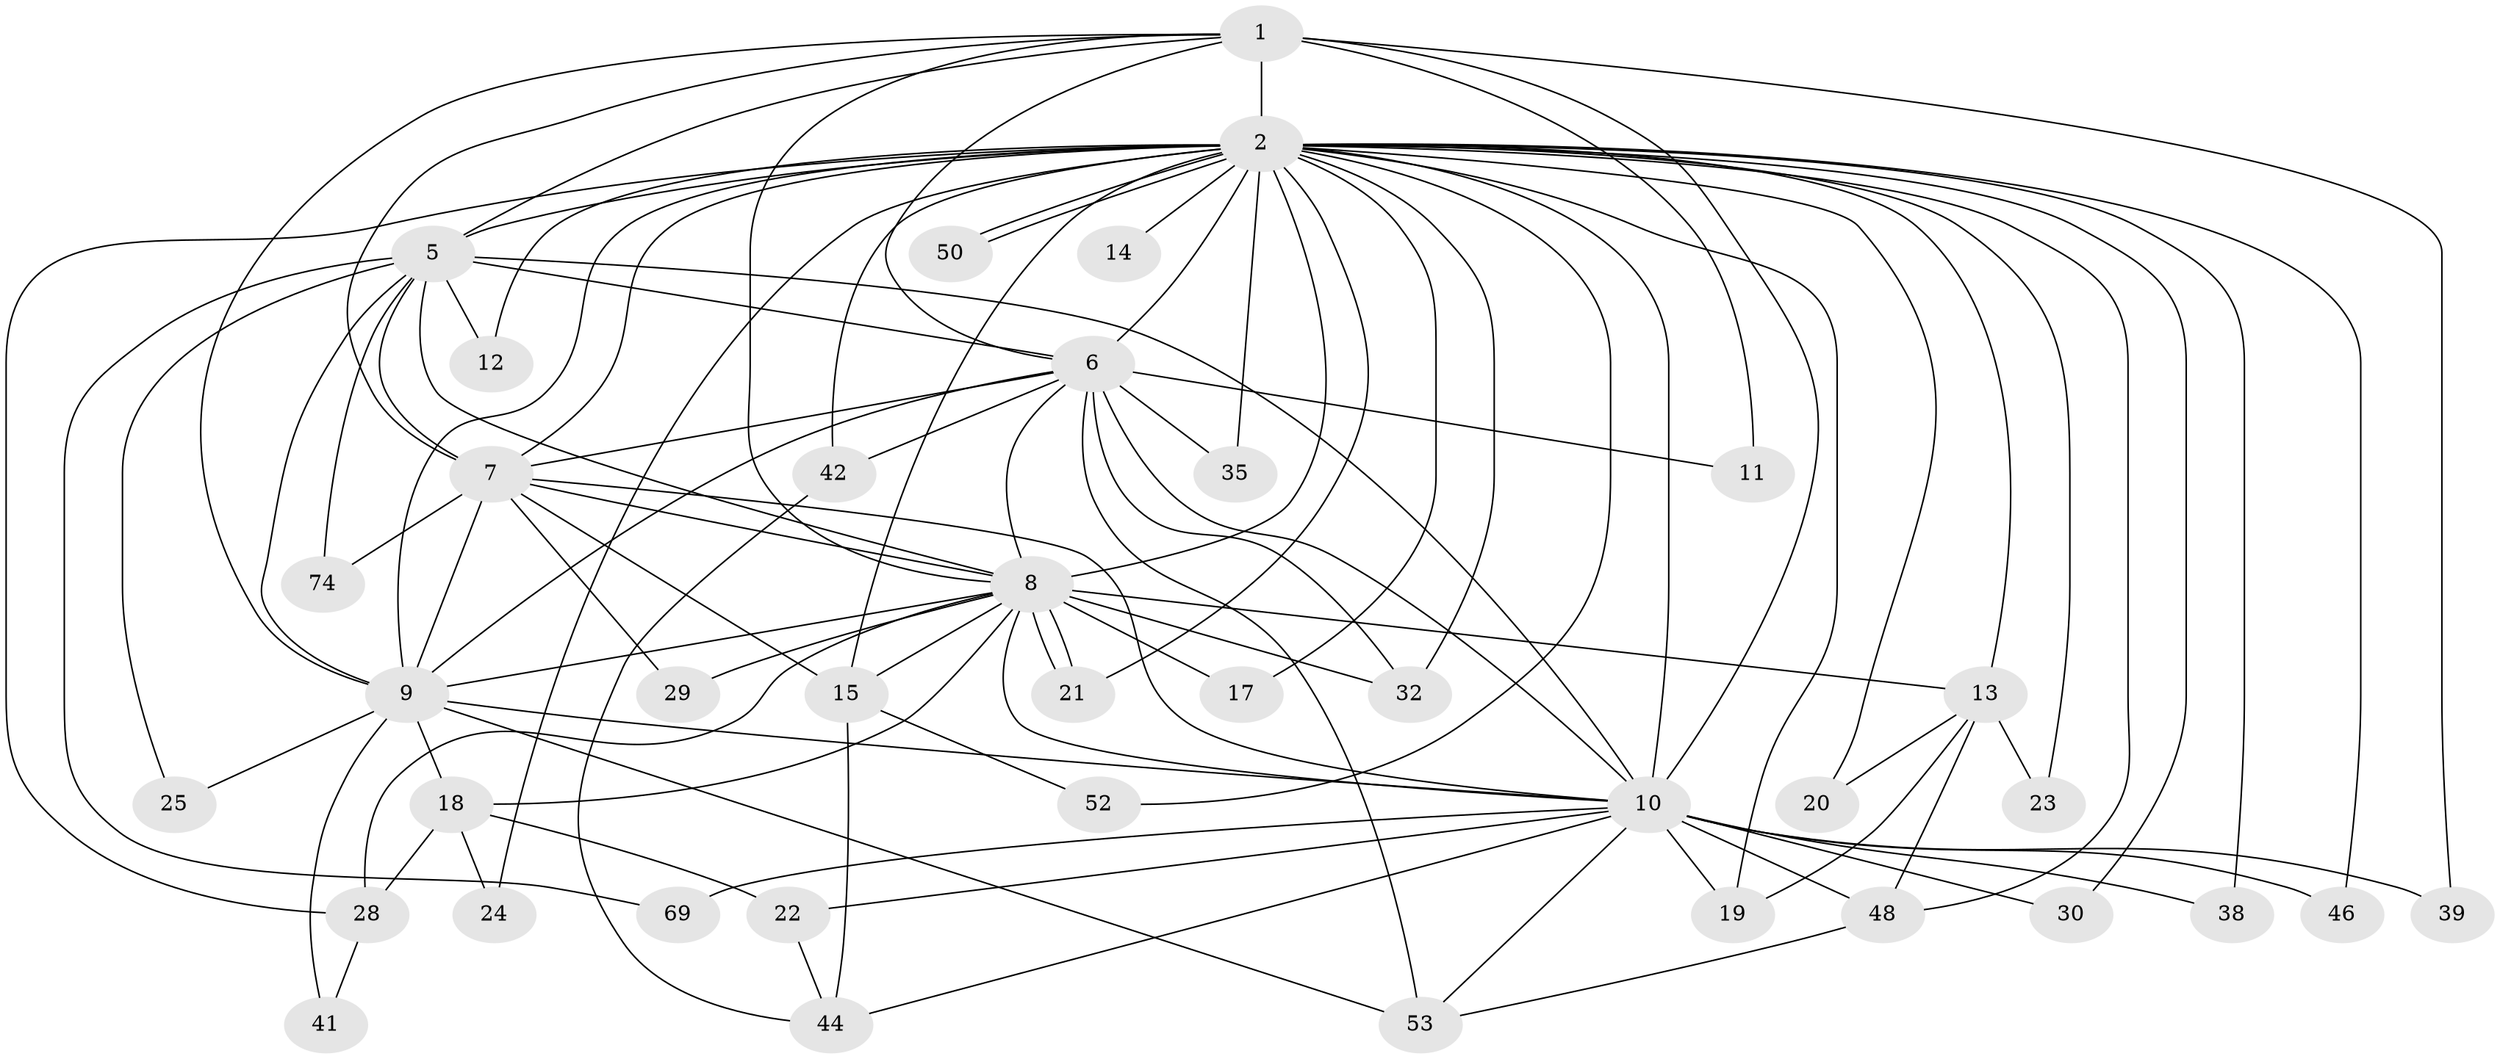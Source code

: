 // original degree distribution, {16: 0.012658227848101266, 35: 0.012658227848101266, 13: 0.0379746835443038, 24: 0.012658227848101266, 15: 0.012658227848101266, 20: 0.012658227848101266, 14: 0.012658227848101266, 23: 0.012658227848101266, 2: 0.5949367088607594, 6: 0.02531645569620253, 5: 0.05063291139240506, 3: 0.12658227848101267, 4: 0.0759493670886076}
// Generated by graph-tools (version 1.1) at 2025/17/03/04/25 18:17:57]
// undirected, 39 vertices, 99 edges
graph export_dot {
graph [start="1"]
  node [color=gray90,style=filled];
  1;
  2 [super="+68+33+51+47+27+54+34+58+45+36+26+4+16+43+3+37+40+31"];
  5;
  6;
  7;
  8;
  9;
  10;
  11;
  12;
  13;
  14;
  15 [super="+62"];
  17;
  18;
  19 [super="+75"];
  20;
  21 [super="+76"];
  22;
  23;
  24;
  25;
  28 [super="+49"];
  29;
  30;
  32;
  35;
  38;
  39;
  41;
  42;
  44 [super="+57+56"];
  46;
  48 [super="+61"];
  50;
  52;
  53 [super="+64+65"];
  69;
  74;
  1 -- 2 [weight=8];
  1 -- 5;
  1 -- 6;
  1 -- 7;
  1 -- 8;
  1 -- 9;
  1 -- 10;
  1 -- 11;
  1 -- 39;
  2 -- 5 [weight=3];
  2 -- 6 [weight=4];
  2 -- 7 [weight=4];
  2 -- 8 [weight=5];
  2 -- 9 [weight=4];
  2 -- 10 [weight=7];
  2 -- 12;
  2 -- 23;
  2 -- 24;
  2 -- 28 [weight=2];
  2 -- 50 [weight=2];
  2 -- 50;
  2 -- 52;
  2 -- 19;
  2 -- 32;
  2 -- 38 [weight=3];
  2 -- 35 [weight=3];
  2 -- 13;
  2 -- 14 [weight=2];
  2 -- 15;
  2 -- 20;
  2 -- 30;
  2 -- 46;
  2 -- 48;
  2 -- 42;
  2 -- 21;
  2 -- 17;
  5 -- 6;
  5 -- 7;
  5 -- 8;
  5 -- 9;
  5 -- 10;
  5 -- 12;
  5 -- 25;
  5 -- 69;
  5 -- 74;
  6 -- 7;
  6 -- 8;
  6 -- 9;
  6 -- 10;
  6 -- 11;
  6 -- 32;
  6 -- 35;
  6 -- 42;
  6 -- 53;
  7 -- 8;
  7 -- 9;
  7 -- 10;
  7 -- 15;
  7 -- 29;
  7 -- 74;
  8 -- 9;
  8 -- 10;
  8 -- 13;
  8 -- 15;
  8 -- 17;
  8 -- 18;
  8 -- 21;
  8 -- 21;
  8 -- 28;
  8 -- 29;
  8 -- 32;
  9 -- 10;
  9 -- 18;
  9 -- 25;
  9 -- 41;
  9 -- 53;
  10 -- 19;
  10 -- 22;
  10 -- 30;
  10 -- 38;
  10 -- 39;
  10 -- 46;
  10 -- 69;
  10 -- 48;
  10 -- 53;
  10 -- 44;
  13 -- 19;
  13 -- 20;
  13 -- 23;
  13 -- 48;
  15 -- 44;
  15 -- 52;
  18 -- 22;
  18 -- 24;
  18 -- 28;
  22 -- 44;
  28 -- 41;
  42 -- 44;
  48 -- 53;
}
